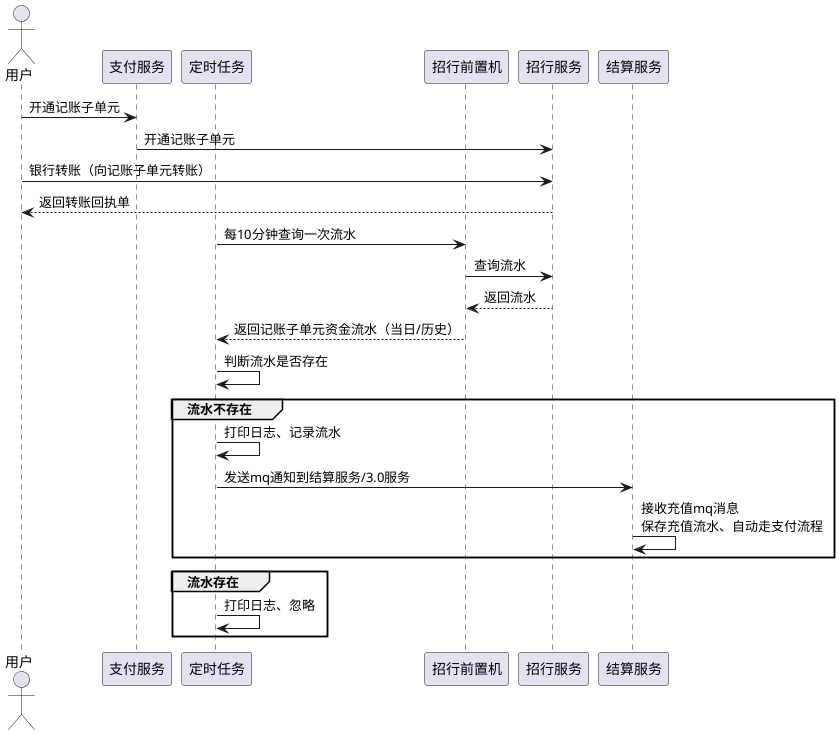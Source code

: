 @startuml
actor 用户 order 1
participant 支付服务 order 2
participant 定时任务 order 3
participant 招行前置机 order 4
participant 招行服务 order 5
participant 结算服务 order 6


用户 -> 支付服务: 开通记账子单元
支付服务 -> 招行服务:  开通记账子单元
用户 -> 招行服务: 银行转账（向记账子单元转账）
用户 <-- 招行服务: 返回转账回执单

定时任务 -> 招行前置机: 每10分钟查询一次流水
招行前置机 -> 招行服务: 查询流水
招行前置机 <-- 招行服务: 返回流水
招行前置机 --> 定时任务: 返回记账子单元资金流水（当日/历史）
定时任务 -> 定时任务: 判断流水是否存在
group 流水不存在
定时任务 -> 定时任务: 打印日志、记录流水
定时任务 -> 结算服务: 发送mq通知到结算服务/3.0服务
结算服务 -> 结算服务: 接收充值mq消息\n保存充值流水、自动走支付流程
end
group 流水存在
定时任务 -> 定时任务: 打印日志、忽略
end

@enduml